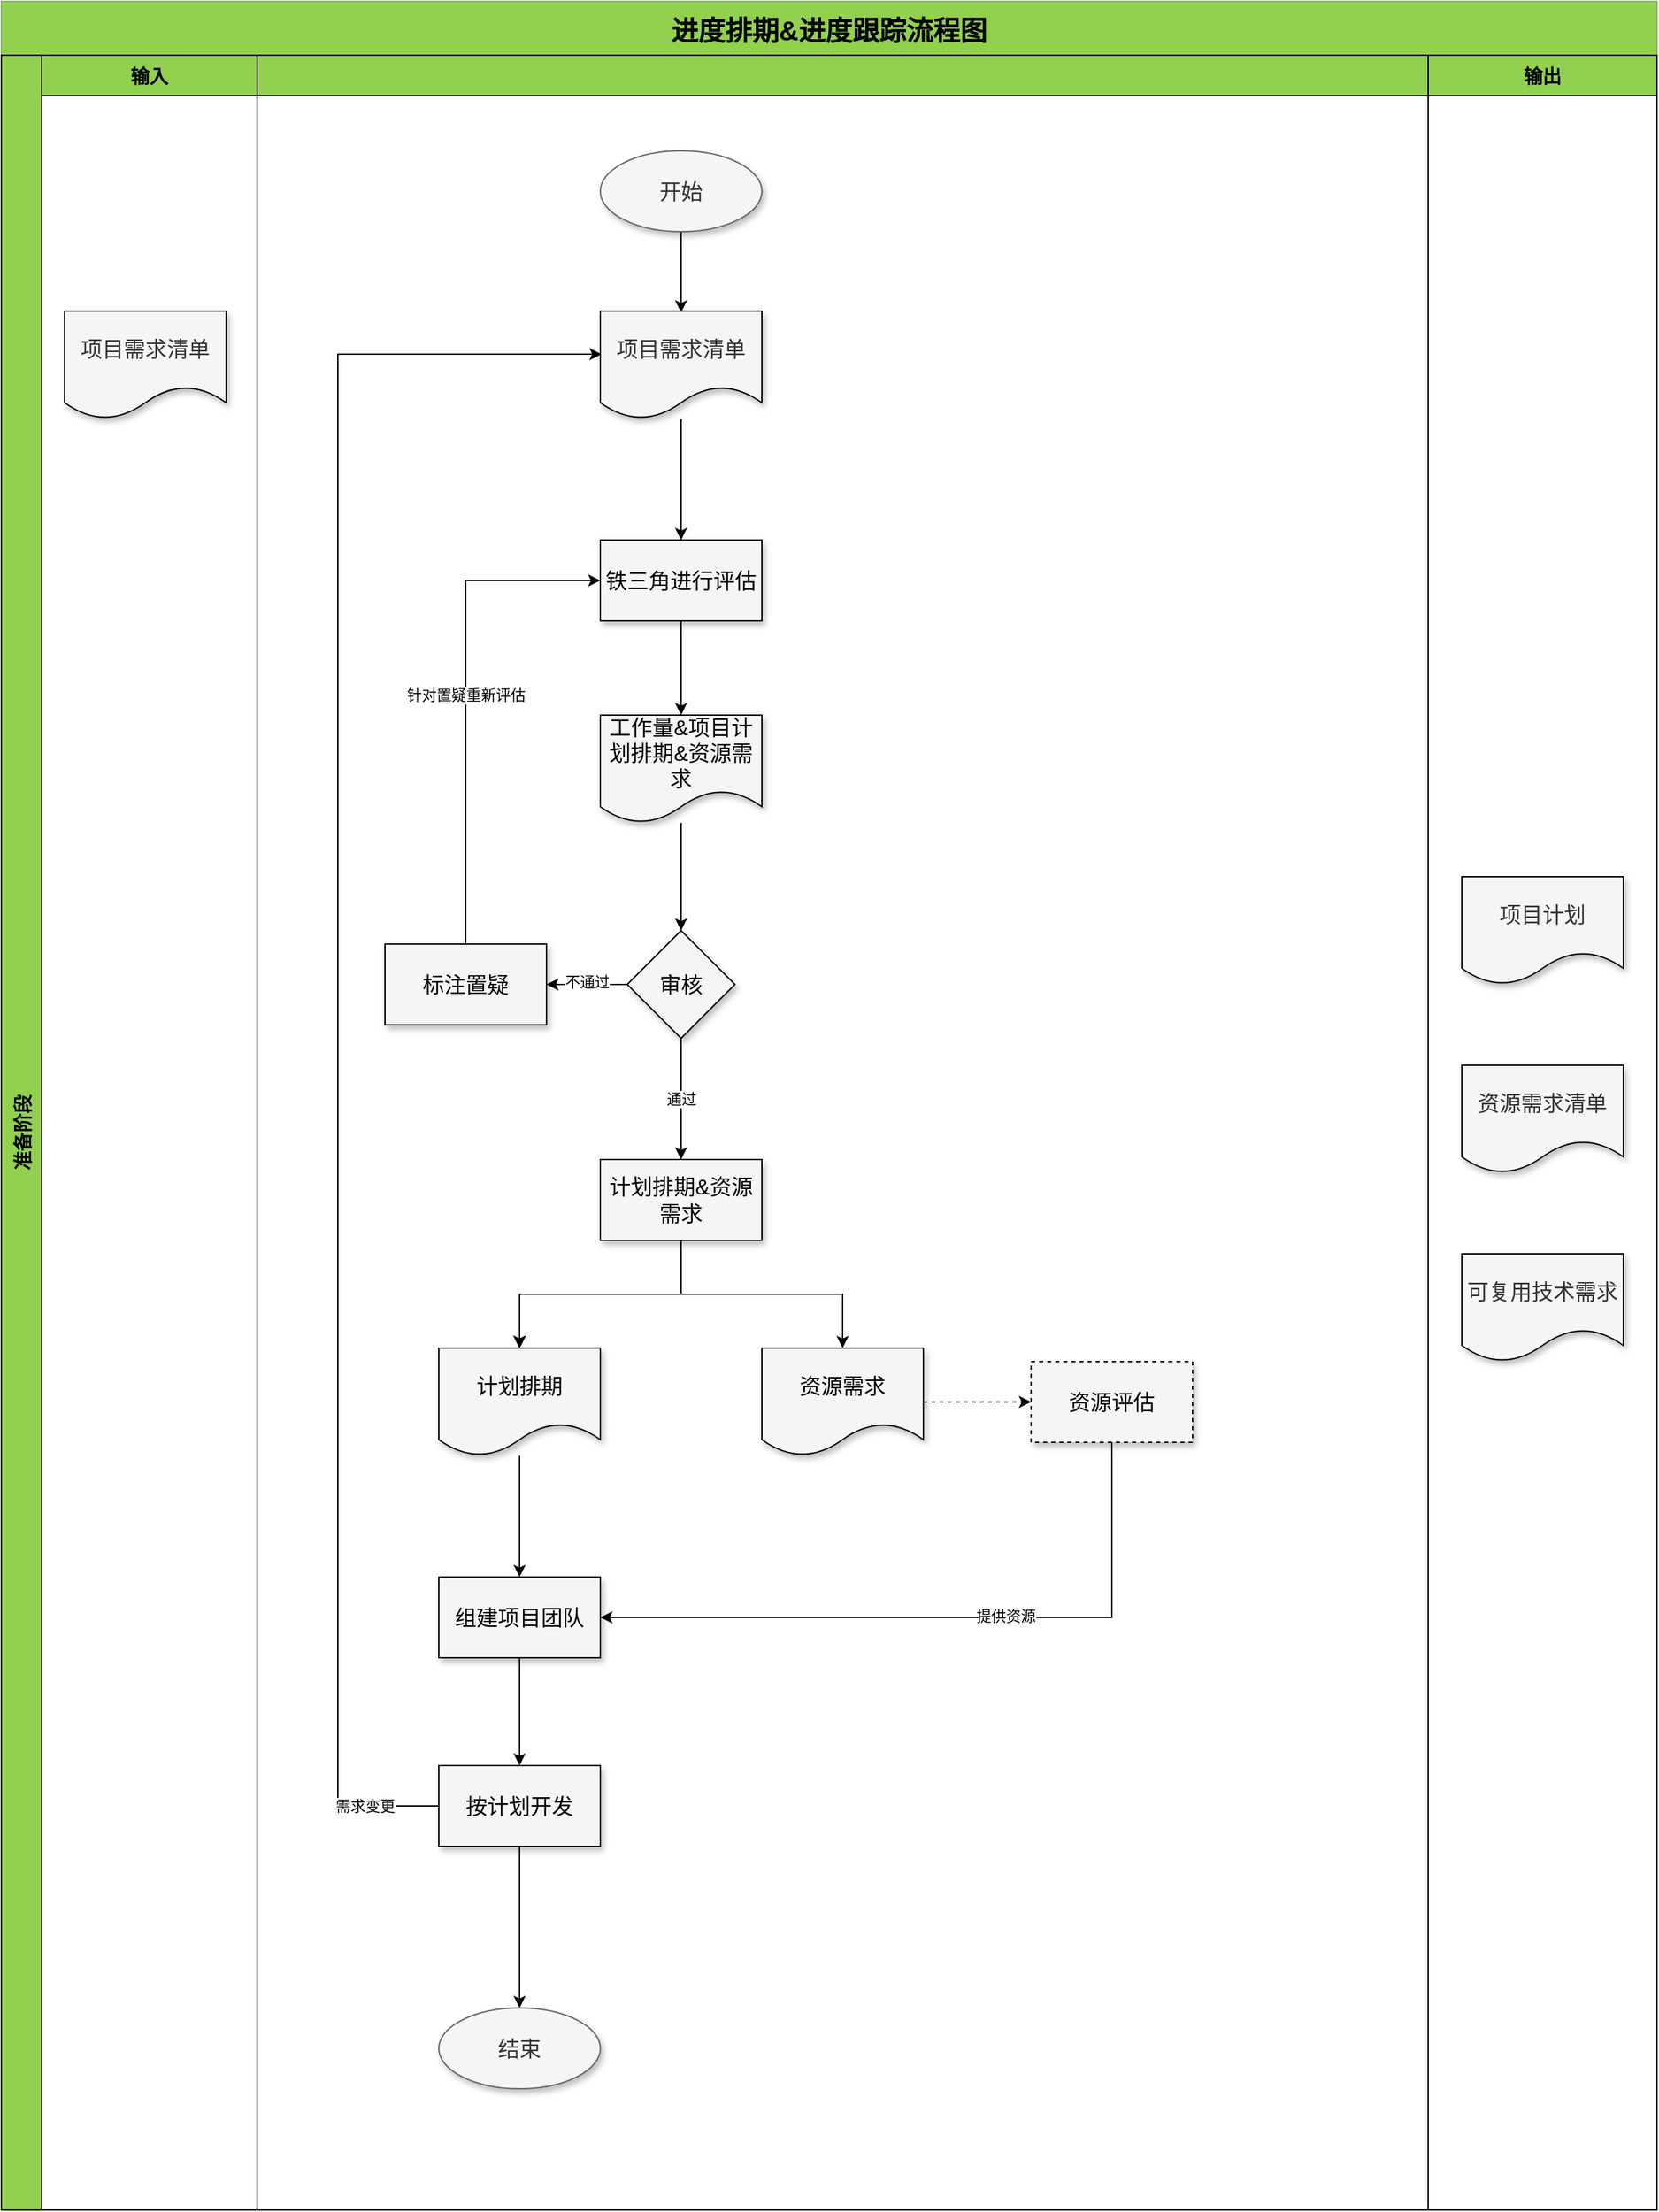 <mxfile version="21.3.7" type="github">
  <diagram id="Nbi2OOFG4A7icGLgDpQb" name="第 1 页">
    <mxGraphModel dx="2261" dy="773" grid="1" gridSize="10" guides="1" tooltips="1" connect="1" arrows="1" fold="1" page="1" pageScale="1" pageWidth="827" pageHeight="1169" background="none" math="0" shadow="0">
      <root>
        <mxCell id="0" />
        <mxCell id="1" parent="0" />
        <mxCell id="kk27pRFW-uQP8ShshRhL-2" value="进度排期&amp;进度跟踪流程图" style="swimlane;childLayout=stackLayout;resizeParent=1;resizeParentMax=0;horizontal=1;startSize=40;horizontalStack=0;fillColor=#92D050;strokeColor=#82b366;fontSize=20;spacingTop=4;spacingBottom=4;swimlaneFillColor=none;arcSize=15;perimeterSpacing=0;gradientColor=none;spacing=2;" parent="1" vertex="1">
          <mxGeometry x="-460" y="50" width="1230" height="1640" as="geometry">
            <mxRectangle x="220" y="250" width="100" height="30" as="alternateBounds" />
          </mxGeometry>
        </mxCell>
        <mxCell id="kk27pRFW-uQP8ShshRhL-3" value="准备阶段" style="swimlane;startSize=30;horizontal=0;fillColor=#92D050;fontSize=14;" parent="kk27pRFW-uQP8ShshRhL-2" vertex="1">
          <mxGeometry y="40" width="1230" height="1600" as="geometry" />
        </mxCell>
        <mxCell id="OawIMf_CP--zUOg47wnV-12" value="输入" style="swimlane;startSize=30;fillColor=#92D050;fontSize=14;" parent="kk27pRFW-uQP8ShshRhL-3" vertex="1">
          <mxGeometry x="30" width="160" height="1600" as="geometry" />
        </mxCell>
        <mxCell id="OPbE7t7HaxnLKORAEwCf-114" value="&lt;font face=&quot;Microsoft YaHei-2&quot; data-font-src=&quot;https://fonts.cdnfonts.com/s/62899/chinese.msyh.woff&quot; style=&quot;font-size: 16px;&quot; color=&quot;#333333&quot;&gt;项目需求清单&lt;/font&gt;" style="shape=document;whiteSpace=wrap;html=1;boundedLbl=1;shadow=1;sketch=0;fontSize=12;fontColor=#FFC000;fillColor=#F5F5F5;" parent="OawIMf_CP--zUOg47wnV-12" vertex="1">
          <mxGeometry x="17" y="190" width="120" height="80" as="geometry" />
        </mxCell>
        <mxCell id="OawIMf_CP--zUOg47wnV-13" value="输出" style="swimlane;fillColor=#92D050;fontSize=14;startSize=30;" parent="kk27pRFW-uQP8ShshRhL-3" vertex="1">
          <mxGeometry x="1060" width="170" height="1600" as="geometry" />
        </mxCell>
        <mxCell id="OPbE7t7HaxnLKORAEwCf-111" value="&lt;font face=&quot;Microsoft YaHei-2&quot; data-font-src=&quot;https://fonts.cdnfonts.com/s/62899/chinese.msyh.woff&quot; style=&quot;font-size: 16px;&quot; color=&quot;#333333&quot;&gt;项目计划&lt;/font&gt;" style="shape=document;whiteSpace=wrap;html=1;boundedLbl=1;shadow=1;sketch=0;fontSize=12;fontColor=#FFC000;fillColor=#F5F5F5;" parent="OawIMf_CP--zUOg47wnV-13" vertex="1">
          <mxGeometry x="25" y="610" width="120" height="80" as="geometry" />
        </mxCell>
        <mxCell id="OPbE7t7HaxnLKORAEwCf-112" value="&lt;font face=&quot;Microsoft YaHei-2&quot; data-font-src=&quot;https://fonts.cdnfonts.com/s/62899/chinese.msyh.woff&quot; style=&quot;font-size: 16px;&quot; color=&quot;#333333&quot;&gt;资源需求清单&lt;/font&gt;" style="shape=document;whiteSpace=wrap;html=1;boundedLbl=1;shadow=1;sketch=0;fontSize=12;fontColor=#FFC000;fillColor=#F5F5F5;" parent="OawIMf_CP--zUOg47wnV-13" vertex="1">
          <mxGeometry x="25" y="750" width="120" height="80" as="geometry" />
        </mxCell>
        <mxCell id="OPbE7t7HaxnLKORAEwCf-113" value="&lt;font face=&quot;Microsoft YaHei-2&quot; color=&quot;#333333&quot;&gt;&lt;span style=&quot;font-size: 16px;&quot;&gt;可复用技术需求&lt;/span&gt;&lt;/font&gt;" style="shape=document;whiteSpace=wrap;html=1;boundedLbl=1;shadow=1;sketch=0;fontSize=12;fontColor=#FFC000;fillColor=#F5F5F5;" parent="OawIMf_CP--zUOg47wnV-13" vertex="1">
          <mxGeometry x="25" y="890" width="120" height="80" as="geometry" />
        </mxCell>
        <mxCell id="OawIMf_CP--zUOg47wnV-14" value="" style="swimlane;startSize=30;fillColor=#92D050;fontSize=14;fontColor=#000000;" parent="kk27pRFW-uQP8ShshRhL-3" vertex="1">
          <mxGeometry x="190" width="870" height="1600" as="geometry" />
        </mxCell>
        <mxCell id="OPbE7t7HaxnLKORAEwCf-91" style="edgeStyle=orthogonalEdgeStyle;rounded=0;orthogonalLoop=1;jettySize=auto;html=1;exitX=0.5;exitY=1;exitDx=0;exitDy=0;entryX=0.5;entryY=0;entryDx=0;entryDy=0;" parent="OawIMf_CP--zUOg47wnV-14" source="OPbE7t7HaxnLKORAEwCf-68" edge="1">
          <mxGeometry relative="1" as="geometry">
            <mxPoint x="315" y="191" as="targetPoint" />
          </mxGeometry>
        </mxCell>
        <mxCell id="OPbE7t7HaxnLKORAEwCf-68" value="&lt;font data-font-src=&quot;https://fonts.cdnfonts.com/s/62899/chinese.msyh.woff&quot; face=&quot;Microsoft YaHei-2&quot; style=&quot;font-size: 16px;&quot;&gt;开始&lt;/font&gt;" style="ellipse;whiteSpace=wrap;html=1;shadow=1;sketch=0;fillColor=#f5f5f5;fontColor=#333333;strokeColor=#666666;" parent="OawIMf_CP--zUOg47wnV-14" vertex="1">
          <mxGeometry x="255" y="71" width="120" height="60" as="geometry" />
        </mxCell>
        <mxCell id="OPbE7t7HaxnLKORAEwCf-90" value="&lt;font data-font-src=&quot;https://fonts.cdnfonts.com/s/62899/chinese.msyh.woff&quot; face=&quot;Microsoft YaHei-2&quot; style=&quot;font-size: 16px;&quot;&gt;结束&lt;/font&gt;" style="ellipse;whiteSpace=wrap;html=1;shadow=1;sketch=0;fillColor=#f5f5f5;fontColor=#333333;strokeColor=#666666;" parent="OawIMf_CP--zUOg47wnV-14" vertex="1">
          <mxGeometry x="135" y="1450" width="120" height="60" as="geometry" />
        </mxCell>
        <mxCell id="7LF3zlIFuUC0MOFpZEcP-2" value="" style="edgeStyle=orthogonalEdgeStyle;rounded=0;orthogonalLoop=1;jettySize=auto;html=1;" edge="1" parent="OawIMf_CP--zUOg47wnV-14" source="OawIMf_CP--zUOg47wnV-247" target="7LF3zlIFuUC0MOFpZEcP-1">
          <mxGeometry relative="1" as="geometry" />
        </mxCell>
        <mxCell id="OawIMf_CP--zUOg47wnV-247" value="&lt;font face=&quot;Microsoft YaHei-2&quot; data-font-src=&quot;https://fonts.cdnfonts.com/s/62899/chinese.msyh.woff&quot; style=&quot;font-size: 16px;&quot; color=&quot;#333333&quot;&gt;项目需求清单&lt;/font&gt;" style="shape=document;whiteSpace=wrap;html=1;boundedLbl=1;shadow=1;sketch=0;fontSize=12;fontColor=#FFC000;fillColor=#F5F5F5;" parent="OawIMf_CP--zUOg47wnV-14" vertex="1">
          <mxGeometry x="255" y="190" width="120" height="80" as="geometry" />
        </mxCell>
        <mxCell id="7LF3zlIFuUC0MOFpZEcP-10" value="" style="edgeStyle=orthogonalEdgeStyle;rounded=0;orthogonalLoop=1;jettySize=auto;html=1;" edge="1" parent="OawIMf_CP--zUOg47wnV-14" source="7LF3zlIFuUC0MOFpZEcP-1" target="7LF3zlIFuUC0MOFpZEcP-9">
          <mxGeometry relative="1" as="geometry" />
        </mxCell>
        <mxCell id="7LF3zlIFuUC0MOFpZEcP-1" value="铁三角进行评估" style="whiteSpace=wrap;html=1;fillColor=#F5F5F5;fontColor=#000000;shadow=1;sketch=0;fontSize=16;" vertex="1" parent="OawIMf_CP--zUOg47wnV-14">
          <mxGeometry x="255" y="360" width="120" height="60" as="geometry" />
        </mxCell>
        <mxCell id="7LF3zlIFuUC0MOFpZEcP-12" value="" style="edgeStyle=orthogonalEdgeStyle;rounded=0;orthogonalLoop=1;jettySize=auto;html=1;" edge="1" parent="OawIMf_CP--zUOg47wnV-14" source="7LF3zlIFuUC0MOFpZEcP-9" target="7LF3zlIFuUC0MOFpZEcP-11">
          <mxGeometry relative="1" as="geometry" />
        </mxCell>
        <mxCell id="7LF3zlIFuUC0MOFpZEcP-9" value="工作量&amp;amp;项目计划排期&amp;amp;资源需求" style="shape=document;whiteSpace=wrap;html=1;boundedLbl=1;fontSize=16;fillColor=#F5F5F5;fontColor=#000000;shadow=1;sketch=0;" vertex="1" parent="OawIMf_CP--zUOg47wnV-14">
          <mxGeometry x="255" y="490" width="120" height="80" as="geometry" />
        </mxCell>
        <mxCell id="7LF3zlIFuUC0MOFpZEcP-14" value="" style="edgeStyle=orthogonalEdgeStyle;rounded=0;orthogonalLoop=1;jettySize=auto;html=1;" edge="1" parent="OawIMf_CP--zUOg47wnV-14" source="7LF3zlIFuUC0MOFpZEcP-11" target="7LF3zlIFuUC0MOFpZEcP-13">
          <mxGeometry relative="1" as="geometry" />
        </mxCell>
        <mxCell id="7LF3zlIFuUC0MOFpZEcP-18" value="不通过" style="edgeLabel;html=1;align=center;verticalAlign=middle;resizable=0;points=[];" vertex="1" connectable="0" parent="7LF3zlIFuUC0MOFpZEcP-14">
          <mxGeometry y="-2" relative="1" as="geometry">
            <mxPoint as="offset" />
          </mxGeometry>
        </mxCell>
        <mxCell id="7LF3zlIFuUC0MOFpZEcP-20" value="通过" style="edgeStyle=orthogonalEdgeStyle;rounded=0;orthogonalLoop=1;jettySize=auto;html=1;" edge="1" parent="OawIMf_CP--zUOg47wnV-14" source="7LF3zlIFuUC0MOFpZEcP-11" target="7LF3zlIFuUC0MOFpZEcP-19">
          <mxGeometry relative="1" as="geometry" />
        </mxCell>
        <mxCell id="7LF3zlIFuUC0MOFpZEcP-11" value="审核" style="rhombus;whiteSpace=wrap;html=1;fontSize=16;fillColor=#F5F5F5;fontColor=#000000;shadow=1;sketch=0;" vertex="1" parent="OawIMf_CP--zUOg47wnV-14">
          <mxGeometry x="275" y="650" width="80" height="80" as="geometry" />
        </mxCell>
        <mxCell id="7LF3zlIFuUC0MOFpZEcP-15" value="针对置疑重新评估" style="edgeStyle=orthogonalEdgeStyle;rounded=0;orthogonalLoop=1;jettySize=auto;html=1;exitX=0.5;exitY=0;exitDx=0;exitDy=0;entryX=0;entryY=0.5;entryDx=0;entryDy=0;" edge="1" parent="OawIMf_CP--zUOg47wnV-14" source="7LF3zlIFuUC0MOFpZEcP-13" target="7LF3zlIFuUC0MOFpZEcP-1">
          <mxGeometry relative="1" as="geometry" />
        </mxCell>
        <mxCell id="7LF3zlIFuUC0MOFpZEcP-13" value="标注置疑" style="whiteSpace=wrap;html=1;fontSize=16;fillColor=#F5F5F5;fontColor=#000000;shadow=1;sketch=0;" vertex="1" parent="OawIMf_CP--zUOg47wnV-14">
          <mxGeometry x="95" y="660" width="120" height="60" as="geometry" />
        </mxCell>
        <mxCell id="7LF3zlIFuUC0MOFpZEcP-22" value="" style="edgeStyle=orthogonalEdgeStyle;rounded=0;orthogonalLoop=1;jettySize=auto;html=1;" edge="1" parent="OawIMf_CP--zUOg47wnV-14" source="7LF3zlIFuUC0MOFpZEcP-19" target="7LF3zlIFuUC0MOFpZEcP-21">
          <mxGeometry relative="1" as="geometry" />
        </mxCell>
        <mxCell id="7LF3zlIFuUC0MOFpZEcP-23" value="" style="edgeStyle=orthogonalEdgeStyle;rounded=0;orthogonalLoop=1;jettySize=auto;html=1;" edge="1" parent="OawIMf_CP--zUOg47wnV-14" source="7LF3zlIFuUC0MOFpZEcP-19" target="7LF3zlIFuUC0MOFpZEcP-21">
          <mxGeometry relative="1" as="geometry" />
        </mxCell>
        <mxCell id="7LF3zlIFuUC0MOFpZEcP-24" value="" style="edgeStyle=orthogonalEdgeStyle;rounded=0;orthogonalLoop=1;jettySize=auto;html=1;" edge="1" parent="OawIMf_CP--zUOg47wnV-14" source="7LF3zlIFuUC0MOFpZEcP-19" target="7LF3zlIFuUC0MOFpZEcP-21">
          <mxGeometry relative="1" as="geometry" />
        </mxCell>
        <mxCell id="7LF3zlIFuUC0MOFpZEcP-25" value="" style="edgeStyle=orthogonalEdgeStyle;rounded=0;orthogonalLoop=1;jettySize=auto;html=1;" edge="1" parent="OawIMf_CP--zUOg47wnV-14" source="7LF3zlIFuUC0MOFpZEcP-19" target="7LF3zlIFuUC0MOFpZEcP-21">
          <mxGeometry relative="1" as="geometry" />
        </mxCell>
        <mxCell id="7LF3zlIFuUC0MOFpZEcP-29" style="edgeStyle=orthogonalEdgeStyle;rounded=0;orthogonalLoop=1;jettySize=auto;html=1;exitX=0.5;exitY=1;exitDx=0;exitDy=0;entryX=0.5;entryY=0;entryDx=0;entryDy=0;" edge="1" parent="OawIMf_CP--zUOg47wnV-14" source="7LF3zlIFuUC0MOFpZEcP-19" target="7LF3zlIFuUC0MOFpZEcP-28">
          <mxGeometry relative="1" as="geometry" />
        </mxCell>
        <mxCell id="7LF3zlIFuUC0MOFpZEcP-19" value="计划排期&amp;amp;资源需求" style="whiteSpace=wrap;html=1;fontSize=16;fillColor=#F5F5F5;fontColor=#000000;shadow=1;sketch=0;" vertex="1" parent="OawIMf_CP--zUOg47wnV-14">
          <mxGeometry x="255" y="820" width="120" height="60" as="geometry" />
        </mxCell>
        <mxCell id="7LF3zlIFuUC0MOFpZEcP-33" value="" style="edgeStyle=orthogonalEdgeStyle;rounded=0;orthogonalLoop=1;jettySize=auto;html=1;" edge="1" parent="OawIMf_CP--zUOg47wnV-14" source="7LF3zlIFuUC0MOFpZEcP-21" target="7LF3zlIFuUC0MOFpZEcP-32">
          <mxGeometry relative="1" as="geometry" />
        </mxCell>
        <mxCell id="7LF3zlIFuUC0MOFpZEcP-21" value="计划排期" style="shape=document;whiteSpace=wrap;html=1;boundedLbl=1;fontSize=16;fillColor=#F5F5F5;fontColor=#000000;shadow=1;sketch=0;" vertex="1" parent="OawIMf_CP--zUOg47wnV-14">
          <mxGeometry x="135" y="960" width="120" height="80" as="geometry" />
        </mxCell>
        <mxCell id="7LF3zlIFuUC0MOFpZEcP-31" value="" style="edgeStyle=orthogonalEdgeStyle;rounded=0;orthogonalLoop=1;jettySize=auto;html=1;dashed=1;" edge="1" parent="OawIMf_CP--zUOg47wnV-14" source="7LF3zlIFuUC0MOFpZEcP-28" target="7LF3zlIFuUC0MOFpZEcP-30">
          <mxGeometry relative="1" as="geometry" />
        </mxCell>
        <mxCell id="7LF3zlIFuUC0MOFpZEcP-28" value="资源需求" style="shape=document;whiteSpace=wrap;html=1;boundedLbl=1;fontSize=16;fillColor=#F5F5F5;fontColor=#000000;shadow=1;sketch=0;" vertex="1" parent="OawIMf_CP--zUOg47wnV-14">
          <mxGeometry x="375" y="960" width="120" height="80" as="geometry" />
        </mxCell>
        <mxCell id="7LF3zlIFuUC0MOFpZEcP-34" style="edgeStyle=orthogonalEdgeStyle;rounded=0;orthogonalLoop=1;jettySize=auto;html=1;exitX=0.5;exitY=1;exitDx=0;exitDy=0;entryX=1;entryY=0.5;entryDx=0;entryDy=0;" edge="1" parent="OawIMf_CP--zUOg47wnV-14" source="7LF3zlIFuUC0MOFpZEcP-30" target="7LF3zlIFuUC0MOFpZEcP-32">
          <mxGeometry relative="1" as="geometry" />
        </mxCell>
        <mxCell id="7LF3zlIFuUC0MOFpZEcP-35" value="提供资源" style="edgeLabel;html=1;align=center;verticalAlign=middle;resizable=0;points=[];" vertex="1" connectable="0" parent="7LF3zlIFuUC0MOFpZEcP-34">
          <mxGeometry x="-0.18" y="-1" relative="1" as="geometry">
            <mxPoint as="offset" />
          </mxGeometry>
        </mxCell>
        <mxCell id="7LF3zlIFuUC0MOFpZEcP-30" value="资源评估" style="whiteSpace=wrap;html=1;fontSize=16;fillColor=#F5F5F5;fontColor=#000000;shadow=1;sketch=0;dashed=1;" vertex="1" parent="OawIMf_CP--zUOg47wnV-14">
          <mxGeometry x="575" y="970" width="120" height="60" as="geometry" />
        </mxCell>
        <mxCell id="7LF3zlIFuUC0MOFpZEcP-37" value="" style="edgeStyle=orthogonalEdgeStyle;rounded=0;orthogonalLoop=1;jettySize=auto;html=1;" edge="1" parent="OawIMf_CP--zUOg47wnV-14" source="7LF3zlIFuUC0MOFpZEcP-32" target="7LF3zlIFuUC0MOFpZEcP-36">
          <mxGeometry relative="1" as="geometry" />
        </mxCell>
        <mxCell id="7LF3zlIFuUC0MOFpZEcP-32" value="组建项目团队" style="whiteSpace=wrap;html=1;fontSize=16;fillColor=#F5F5F5;fontColor=#000000;shadow=1;sketch=0;" vertex="1" parent="OawIMf_CP--zUOg47wnV-14">
          <mxGeometry x="135" y="1130" width="120" height="60" as="geometry" />
        </mxCell>
        <mxCell id="7LF3zlIFuUC0MOFpZEcP-38" style="edgeStyle=orthogonalEdgeStyle;rounded=0;orthogonalLoop=1;jettySize=auto;html=1;exitX=0;exitY=0.5;exitDx=0;exitDy=0;entryX=0.008;entryY=0.4;entryDx=0;entryDy=0;entryPerimeter=0;" edge="1" parent="OawIMf_CP--zUOg47wnV-14" source="7LF3zlIFuUC0MOFpZEcP-36" target="OawIMf_CP--zUOg47wnV-247">
          <mxGeometry relative="1" as="geometry">
            <mxPoint x="30" y="630" as="targetPoint" />
            <Array as="points">
              <mxPoint x="60" y="1300" />
              <mxPoint x="60" y="222" />
            </Array>
          </mxGeometry>
        </mxCell>
        <mxCell id="7LF3zlIFuUC0MOFpZEcP-39" value="需求变更" style="edgeLabel;html=1;align=center;verticalAlign=middle;resizable=0;points=[];" vertex="1" connectable="0" parent="7LF3zlIFuUC0MOFpZEcP-38">
          <mxGeometry x="-0.918" relative="1" as="geometry">
            <mxPoint as="offset" />
          </mxGeometry>
        </mxCell>
        <mxCell id="7LF3zlIFuUC0MOFpZEcP-40" style="edgeStyle=orthogonalEdgeStyle;rounded=0;orthogonalLoop=1;jettySize=auto;html=1;exitX=0.5;exitY=1;exitDx=0;exitDy=0;entryX=0.5;entryY=0;entryDx=0;entryDy=0;" edge="1" parent="OawIMf_CP--zUOg47wnV-14" source="7LF3zlIFuUC0MOFpZEcP-36" target="OPbE7t7HaxnLKORAEwCf-90">
          <mxGeometry relative="1" as="geometry" />
        </mxCell>
        <mxCell id="7LF3zlIFuUC0MOFpZEcP-36" value="按计划开发" style="whiteSpace=wrap;html=1;fontSize=16;fillColor=#F5F5F5;fontColor=#000000;shadow=1;sketch=0;" vertex="1" parent="OawIMf_CP--zUOg47wnV-14">
          <mxGeometry x="135" y="1270" width="120" height="60" as="geometry" />
        </mxCell>
      </root>
    </mxGraphModel>
  </diagram>
</mxfile>
